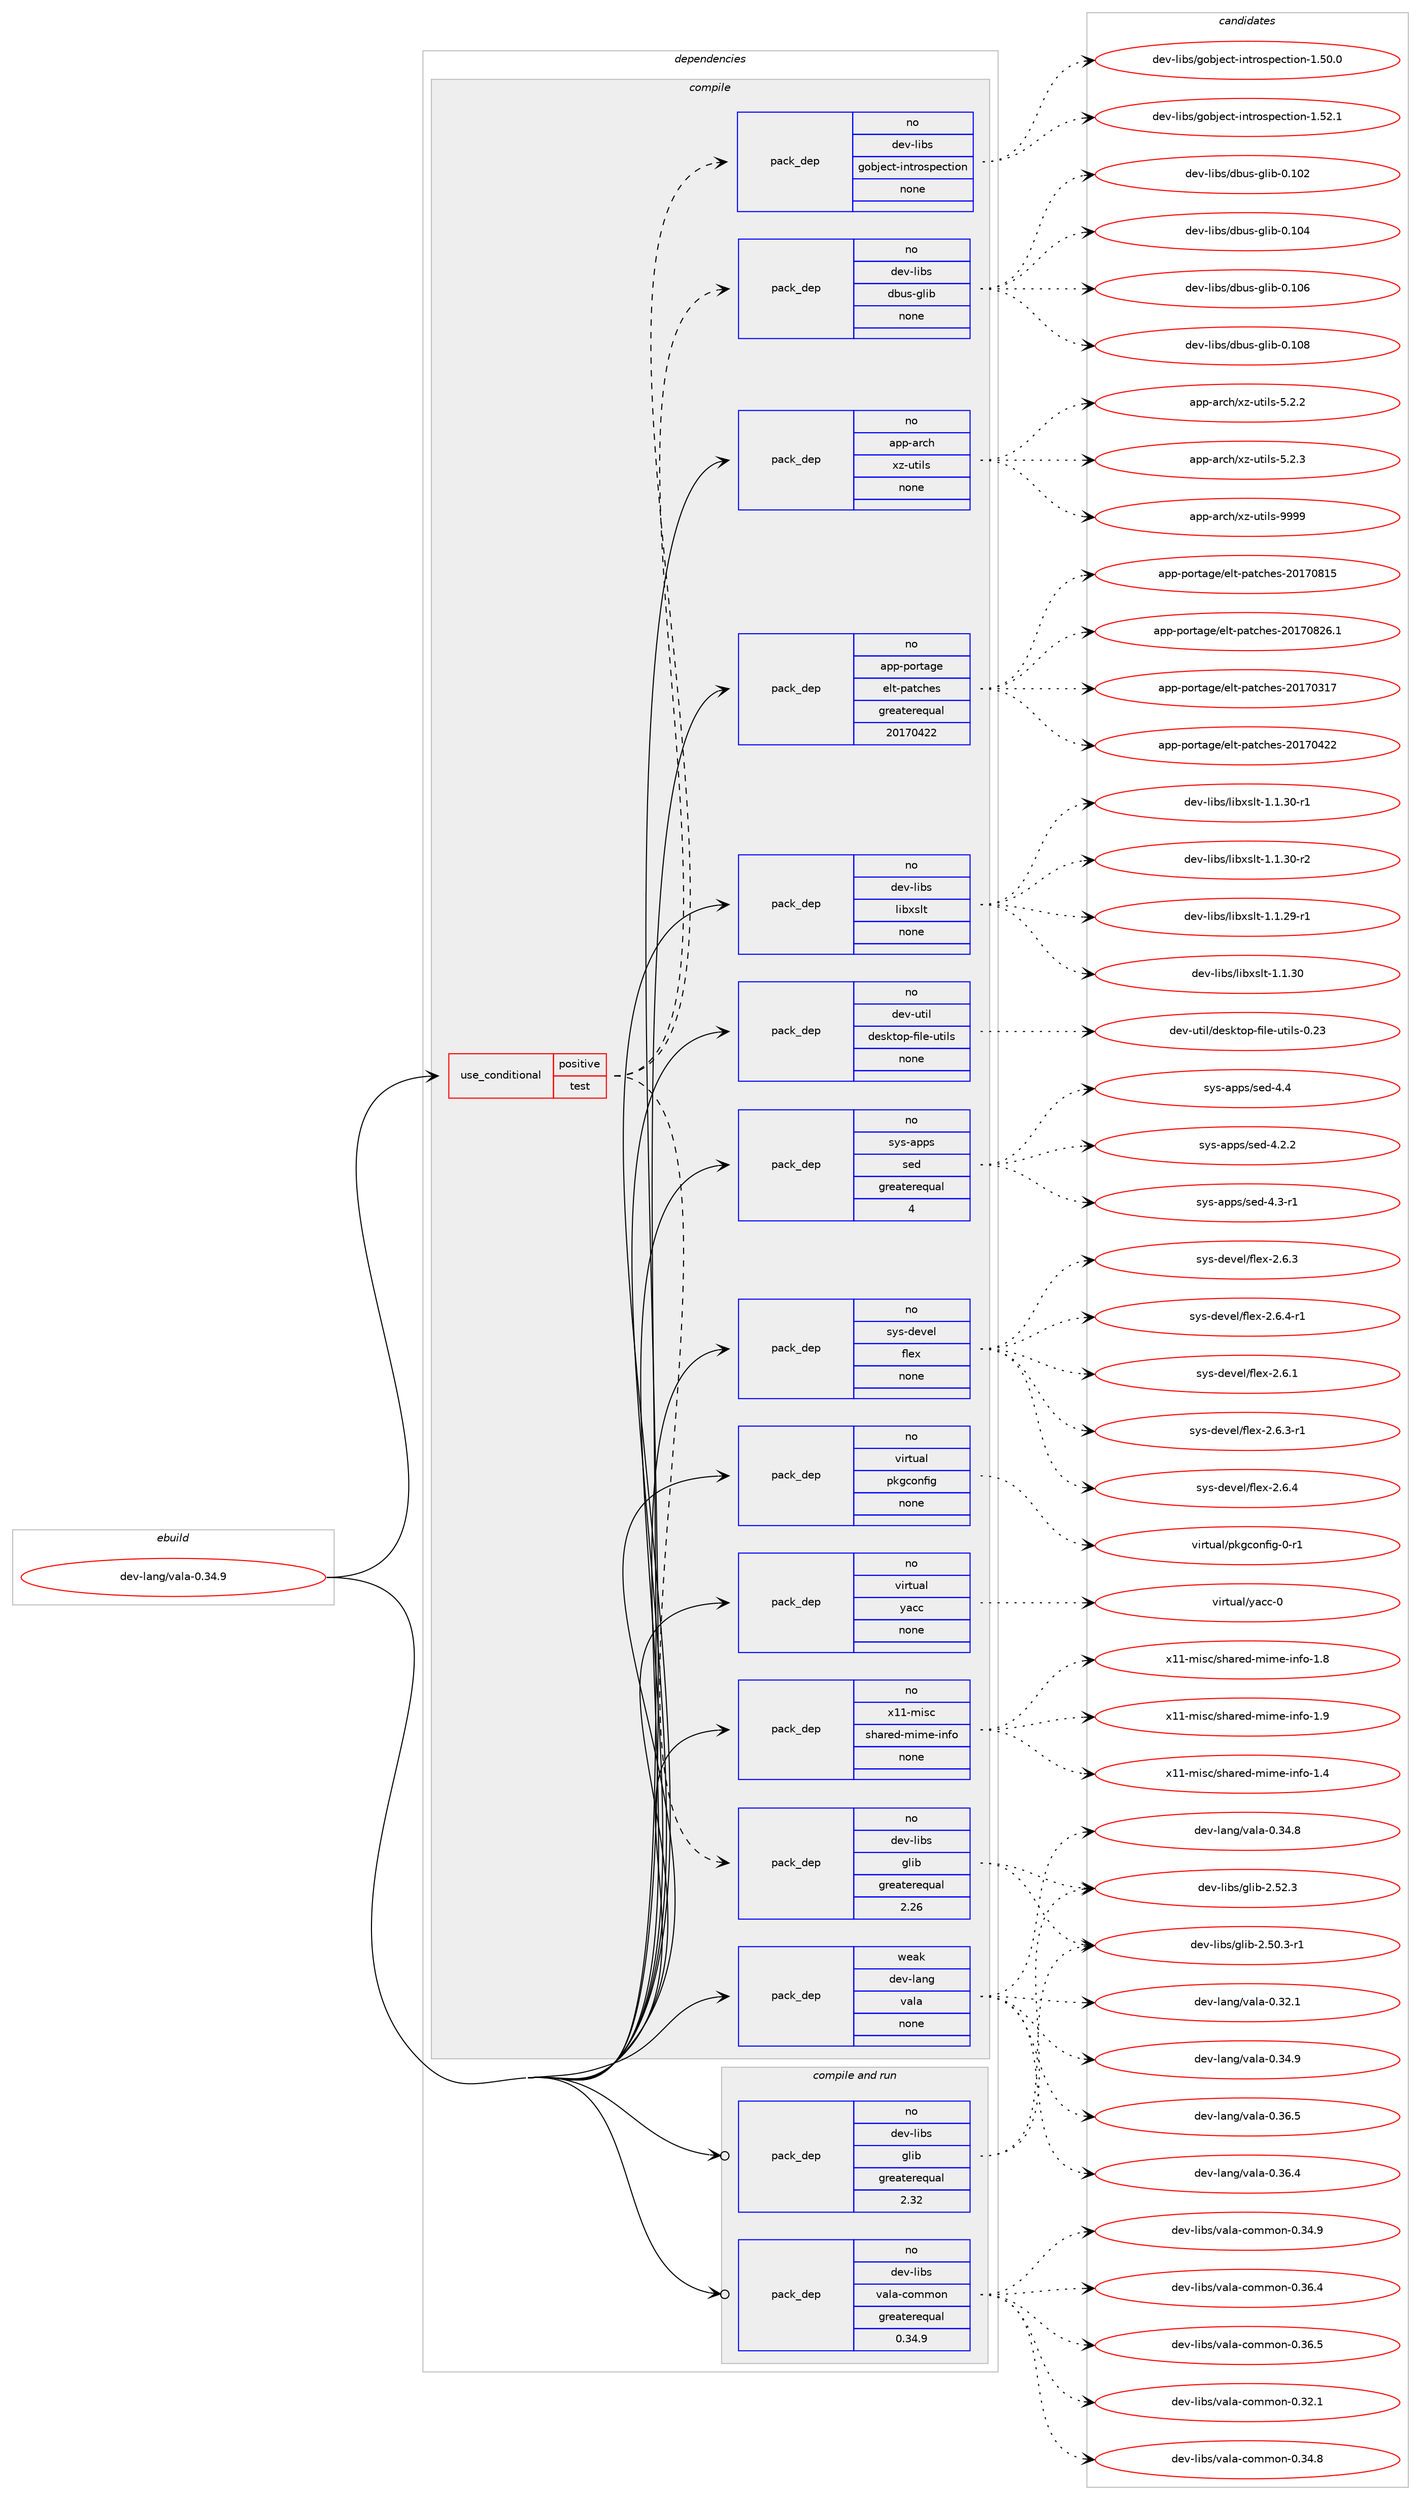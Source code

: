 digraph prolog {

# *************
# Graph options
# *************

newrank=true;
concentrate=true;
compound=true;
graph [rankdir=LR,fontname=Helvetica,fontsize=10,ranksep=1.5];#, ranksep=2.5, nodesep=0.2];
edge  [arrowhead=vee];
node  [fontname=Helvetica,fontsize=10];

# **********
# The ebuild
# **********

subgraph cluster_leftcol {
color=gray;
rank=same;
label=<<i>ebuild</i>>;
id [label="dev-lang/vala-0.34.9", color=red, width=4, href="../dev-lang/vala-0.34.9.svg"];
}

# ****************
# The dependencies
# ****************

subgraph cluster_midcol {
color=gray;
label=<<i>dependencies</i>>;
subgraph cluster_compile {
fillcolor="#eeeeee";
style=filled;
label=<<i>compile</i>>;
subgraph cond23976 {
dependency110518 [label=<<TABLE BORDER="0" CELLBORDER="1" CELLSPACING="0" CELLPADDING="4"><TR><TD ROWSPAN="3" CELLPADDING="10">use_conditional</TD></TR><TR><TD>positive</TD></TR><TR><TD>test</TD></TR></TABLE>>, shape=none, color=red];
subgraph pack83347 {
dependency110519 [label=<<TABLE BORDER="0" CELLBORDER="1" CELLSPACING="0" CELLPADDING="4" WIDTH="220"><TR><TD ROWSPAN="6" CELLPADDING="30">pack_dep</TD></TR><TR><TD WIDTH="110">no</TD></TR><TR><TD>dev-libs</TD></TR><TR><TD>dbus-glib</TD></TR><TR><TD>none</TD></TR><TR><TD></TD></TR></TABLE>>, shape=none, color=blue];
}
dependency110518:e -> dependency110519:w [weight=20,style="dashed",arrowhead="vee"];
subgraph pack83348 {
dependency110520 [label=<<TABLE BORDER="0" CELLBORDER="1" CELLSPACING="0" CELLPADDING="4" WIDTH="220"><TR><TD ROWSPAN="6" CELLPADDING="30">pack_dep</TD></TR><TR><TD WIDTH="110">no</TD></TR><TR><TD>dev-libs</TD></TR><TR><TD>glib</TD></TR><TR><TD>greaterequal</TD></TR><TR><TD>2.26</TD></TR></TABLE>>, shape=none, color=blue];
}
dependency110518:e -> dependency110520:w [weight=20,style="dashed",arrowhead="vee"];
subgraph pack83349 {
dependency110521 [label=<<TABLE BORDER="0" CELLBORDER="1" CELLSPACING="0" CELLPADDING="4" WIDTH="220"><TR><TD ROWSPAN="6" CELLPADDING="30">pack_dep</TD></TR><TR><TD WIDTH="110">no</TD></TR><TR><TD>dev-libs</TD></TR><TR><TD>gobject-introspection</TD></TR><TR><TD>none</TD></TR><TR><TD></TD></TR></TABLE>>, shape=none, color=blue];
}
dependency110518:e -> dependency110521:w [weight=20,style="dashed",arrowhead="vee"];
}
id:e -> dependency110518:w [weight=20,style="solid",arrowhead="vee"];
subgraph pack83350 {
dependency110522 [label=<<TABLE BORDER="0" CELLBORDER="1" CELLSPACING="0" CELLPADDING="4" WIDTH="220"><TR><TD ROWSPAN="6" CELLPADDING="30">pack_dep</TD></TR><TR><TD WIDTH="110">no</TD></TR><TR><TD>app-arch</TD></TR><TR><TD>xz-utils</TD></TR><TR><TD>none</TD></TR><TR><TD></TD></TR></TABLE>>, shape=none, color=blue];
}
id:e -> dependency110522:w [weight=20,style="solid",arrowhead="vee"];
subgraph pack83351 {
dependency110523 [label=<<TABLE BORDER="0" CELLBORDER="1" CELLSPACING="0" CELLPADDING="4" WIDTH="220"><TR><TD ROWSPAN="6" CELLPADDING="30">pack_dep</TD></TR><TR><TD WIDTH="110">no</TD></TR><TR><TD>app-portage</TD></TR><TR><TD>elt-patches</TD></TR><TR><TD>greaterequal</TD></TR><TR><TD>20170422</TD></TR></TABLE>>, shape=none, color=blue];
}
id:e -> dependency110523:w [weight=20,style="solid",arrowhead="vee"];
subgraph pack83352 {
dependency110524 [label=<<TABLE BORDER="0" CELLBORDER="1" CELLSPACING="0" CELLPADDING="4" WIDTH="220"><TR><TD ROWSPAN="6" CELLPADDING="30">pack_dep</TD></TR><TR><TD WIDTH="110">no</TD></TR><TR><TD>dev-libs</TD></TR><TR><TD>libxslt</TD></TR><TR><TD>none</TD></TR><TR><TD></TD></TR></TABLE>>, shape=none, color=blue];
}
id:e -> dependency110524:w [weight=20,style="solid",arrowhead="vee"];
subgraph pack83353 {
dependency110525 [label=<<TABLE BORDER="0" CELLBORDER="1" CELLSPACING="0" CELLPADDING="4" WIDTH="220"><TR><TD ROWSPAN="6" CELLPADDING="30">pack_dep</TD></TR><TR><TD WIDTH="110">no</TD></TR><TR><TD>dev-util</TD></TR><TR><TD>desktop-file-utils</TD></TR><TR><TD>none</TD></TR><TR><TD></TD></TR></TABLE>>, shape=none, color=blue];
}
id:e -> dependency110525:w [weight=20,style="solid",arrowhead="vee"];
subgraph pack83354 {
dependency110526 [label=<<TABLE BORDER="0" CELLBORDER="1" CELLSPACING="0" CELLPADDING="4" WIDTH="220"><TR><TD ROWSPAN="6" CELLPADDING="30">pack_dep</TD></TR><TR><TD WIDTH="110">no</TD></TR><TR><TD>sys-apps</TD></TR><TR><TD>sed</TD></TR><TR><TD>greaterequal</TD></TR><TR><TD>4</TD></TR></TABLE>>, shape=none, color=blue];
}
id:e -> dependency110526:w [weight=20,style="solid",arrowhead="vee"];
subgraph pack83355 {
dependency110527 [label=<<TABLE BORDER="0" CELLBORDER="1" CELLSPACING="0" CELLPADDING="4" WIDTH="220"><TR><TD ROWSPAN="6" CELLPADDING="30">pack_dep</TD></TR><TR><TD WIDTH="110">no</TD></TR><TR><TD>sys-devel</TD></TR><TR><TD>flex</TD></TR><TR><TD>none</TD></TR><TR><TD></TD></TR></TABLE>>, shape=none, color=blue];
}
id:e -> dependency110527:w [weight=20,style="solid",arrowhead="vee"];
subgraph pack83356 {
dependency110528 [label=<<TABLE BORDER="0" CELLBORDER="1" CELLSPACING="0" CELLPADDING="4" WIDTH="220"><TR><TD ROWSPAN="6" CELLPADDING="30">pack_dep</TD></TR><TR><TD WIDTH="110">no</TD></TR><TR><TD>virtual</TD></TR><TR><TD>pkgconfig</TD></TR><TR><TD>none</TD></TR><TR><TD></TD></TR></TABLE>>, shape=none, color=blue];
}
id:e -> dependency110528:w [weight=20,style="solid",arrowhead="vee"];
subgraph pack83357 {
dependency110529 [label=<<TABLE BORDER="0" CELLBORDER="1" CELLSPACING="0" CELLPADDING="4" WIDTH="220"><TR><TD ROWSPAN="6" CELLPADDING="30">pack_dep</TD></TR><TR><TD WIDTH="110">no</TD></TR><TR><TD>virtual</TD></TR><TR><TD>yacc</TD></TR><TR><TD>none</TD></TR><TR><TD></TD></TR></TABLE>>, shape=none, color=blue];
}
id:e -> dependency110529:w [weight=20,style="solid",arrowhead="vee"];
subgraph pack83358 {
dependency110530 [label=<<TABLE BORDER="0" CELLBORDER="1" CELLSPACING="0" CELLPADDING="4" WIDTH="220"><TR><TD ROWSPAN="6" CELLPADDING="30">pack_dep</TD></TR><TR><TD WIDTH="110">no</TD></TR><TR><TD>x11-misc</TD></TR><TR><TD>shared-mime-info</TD></TR><TR><TD>none</TD></TR><TR><TD></TD></TR></TABLE>>, shape=none, color=blue];
}
id:e -> dependency110530:w [weight=20,style="solid",arrowhead="vee"];
subgraph pack83359 {
dependency110531 [label=<<TABLE BORDER="0" CELLBORDER="1" CELLSPACING="0" CELLPADDING="4" WIDTH="220"><TR><TD ROWSPAN="6" CELLPADDING="30">pack_dep</TD></TR><TR><TD WIDTH="110">weak</TD></TR><TR><TD>dev-lang</TD></TR><TR><TD>vala</TD></TR><TR><TD>none</TD></TR><TR><TD></TD></TR></TABLE>>, shape=none, color=blue];
}
id:e -> dependency110531:w [weight=20,style="solid",arrowhead="vee"];
}
subgraph cluster_compileandrun {
fillcolor="#eeeeee";
style=filled;
label=<<i>compile and run</i>>;
subgraph pack83360 {
dependency110532 [label=<<TABLE BORDER="0" CELLBORDER="1" CELLSPACING="0" CELLPADDING="4" WIDTH="220"><TR><TD ROWSPAN="6" CELLPADDING="30">pack_dep</TD></TR><TR><TD WIDTH="110">no</TD></TR><TR><TD>dev-libs</TD></TR><TR><TD>glib</TD></TR><TR><TD>greaterequal</TD></TR><TR><TD>2.32</TD></TR></TABLE>>, shape=none, color=blue];
}
id:e -> dependency110532:w [weight=20,style="solid",arrowhead="odotvee"];
subgraph pack83361 {
dependency110533 [label=<<TABLE BORDER="0" CELLBORDER="1" CELLSPACING="0" CELLPADDING="4" WIDTH="220"><TR><TD ROWSPAN="6" CELLPADDING="30">pack_dep</TD></TR><TR><TD WIDTH="110">no</TD></TR><TR><TD>dev-libs</TD></TR><TR><TD>vala-common</TD></TR><TR><TD>greaterequal</TD></TR><TR><TD>0.34.9</TD></TR></TABLE>>, shape=none, color=blue];
}
id:e -> dependency110533:w [weight=20,style="solid",arrowhead="odotvee"];
}
subgraph cluster_run {
fillcolor="#eeeeee";
style=filled;
label=<<i>run</i>>;
}
}

# **************
# The candidates
# **************

subgraph cluster_choices {
rank=same;
color=gray;
label=<<i>candidates</i>>;

subgraph choice83347 {
color=black;
nodesep=1;
choice100101118451081059811547100981171154510310810598454846494850 [label="dev-libs/dbus-glib-0.102", color=red, width=4,href="../dev-libs/dbus-glib-0.102.svg"];
choice100101118451081059811547100981171154510310810598454846494852 [label="dev-libs/dbus-glib-0.104", color=red, width=4,href="../dev-libs/dbus-glib-0.104.svg"];
choice100101118451081059811547100981171154510310810598454846494854 [label="dev-libs/dbus-glib-0.106", color=red, width=4,href="../dev-libs/dbus-glib-0.106.svg"];
choice100101118451081059811547100981171154510310810598454846494856 [label="dev-libs/dbus-glib-0.108", color=red, width=4,href="../dev-libs/dbus-glib-0.108.svg"];
dependency110519:e -> choice100101118451081059811547100981171154510310810598454846494850:w [style=dotted,weight="100"];
dependency110519:e -> choice100101118451081059811547100981171154510310810598454846494852:w [style=dotted,weight="100"];
dependency110519:e -> choice100101118451081059811547100981171154510310810598454846494854:w [style=dotted,weight="100"];
dependency110519:e -> choice100101118451081059811547100981171154510310810598454846494856:w [style=dotted,weight="100"];
}
subgraph choice83348 {
color=black;
nodesep=1;
choice10010111845108105981154710310810598455046534846514511449 [label="dev-libs/glib-2.50.3-r1", color=red, width=4,href="../dev-libs/glib-2.50.3-r1.svg"];
choice1001011184510810598115471031081059845504653504651 [label="dev-libs/glib-2.52.3", color=red, width=4,href="../dev-libs/glib-2.52.3.svg"];
dependency110520:e -> choice10010111845108105981154710310810598455046534846514511449:w [style=dotted,weight="100"];
dependency110520:e -> choice1001011184510810598115471031081059845504653504651:w [style=dotted,weight="100"];
}
subgraph choice83349 {
color=black;
nodesep=1;
choice1001011184510810598115471031119810610199116451051101161141111151121019911610511111045494653484648 [label="dev-libs/gobject-introspection-1.50.0", color=red, width=4,href="../dev-libs/gobject-introspection-1.50.0.svg"];
choice1001011184510810598115471031119810610199116451051101161141111151121019911610511111045494653504649 [label="dev-libs/gobject-introspection-1.52.1", color=red, width=4,href="../dev-libs/gobject-introspection-1.52.1.svg"];
dependency110521:e -> choice1001011184510810598115471031119810610199116451051101161141111151121019911610511111045494653484648:w [style=dotted,weight="100"];
dependency110521:e -> choice1001011184510810598115471031119810610199116451051101161141111151121019911610511111045494653504649:w [style=dotted,weight="100"];
}
subgraph choice83350 {
color=black;
nodesep=1;
choice971121124597114991044712012245117116105108115455346504650 [label="app-arch/xz-utils-5.2.2", color=red, width=4,href="../app-arch/xz-utils-5.2.2.svg"];
choice971121124597114991044712012245117116105108115455346504651 [label="app-arch/xz-utils-5.2.3", color=red, width=4,href="../app-arch/xz-utils-5.2.3.svg"];
choice9711211245971149910447120122451171161051081154557575757 [label="app-arch/xz-utils-9999", color=red, width=4,href="../app-arch/xz-utils-9999.svg"];
dependency110522:e -> choice971121124597114991044712012245117116105108115455346504650:w [style=dotted,weight="100"];
dependency110522:e -> choice971121124597114991044712012245117116105108115455346504651:w [style=dotted,weight="100"];
dependency110522:e -> choice9711211245971149910447120122451171161051081154557575757:w [style=dotted,weight="100"];
}
subgraph choice83351 {
color=black;
nodesep=1;
choice97112112451121111141169710310147101108116451129711699104101115455048495548514955 [label="app-portage/elt-patches-20170317", color=red, width=4,href="../app-portage/elt-patches-20170317.svg"];
choice97112112451121111141169710310147101108116451129711699104101115455048495548525050 [label="app-portage/elt-patches-20170422", color=red, width=4,href="../app-portage/elt-patches-20170422.svg"];
choice97112112451121111141169710310147101108116451129711699104101115455048495548564953 [label="app-portage/elt-patches-20170815", color=red, width=4,href="../app-portage/elt-patches-20170815.svg"];
choice971121124511211111411697103101471011081164511297116991041011154550484955485650544649 [label="app-portage/elt-patches-20170826.1", color=red, width=4,href="../app-portage/elt-patches-20170826.1.svg"];
dependency110523:e -> choice97112112451121111141169710310147101108116451129711699104101115455048495548514955:w [style=dotted,weight="100"];
dependency110523:e -> choice97112112451121111141169710310147101108116451129711699104101115455048495548525050:w [style=dotted,weight="100"];
dependency110523:e -> choice97112112451121111141169710310147101108116451129711699104101115455048495548564953:w [style=dotted,weight="100"];
dependency110523:e -> choice971121124511211111411697103101471011081164511297116991041011154550484955485650544649:w [style=dotted,weight="100"];
}
subgraph choice83352 {
color=black;
nodesep=1;
choice10010111845108105981154710810598120115108116454946494650574511449 [label="dev-libs/libxslt-1.1.29-r1", color=red, width=4,href="../dev-libs/libxslt-1.1.29-r1.svg"];
choice1001011184510810598115471081059812011510811645494649465148 [label="dev-libs/libxslt-1.1.30", color=red, width=4,href="../dev-libs/libxslt-1.1.30.svg"];
choice10010111845108105981154710810598120115108116454946494651484511449 [label="dev-libs/libxslt-1.1.30-r1", color=red, width=4,href="../dev-libs/libxslt-1.1.30-r1.svg"];
choice10010111845108105981154710810598120115108116454946494651484511450 [label="dev-libs/libxslt-1.1.30-r2", color=red, width=4,href="../dev-libs/libxslt-1.1.30-r2.svg"];
dependency110524:e -> choice10010111845108105981154710810598120115108116454946494650574511449:w [style=dotted,weight="100"];
dependency110524:e -> choice1001011184510810598115471081059812011510811645494649465148:w [style=dotted,weight="100"];
dependency110524:e -> choice10010111845108105981154710810598120115108116454946494651484511449:w [style=dotted,weight="100"];
dependency110524:e -> choice10010111845108105981154710810598120115108116454946494651484511450:w [style=dotted,weight="100"];
}
subgraph choice83353 {
color=black;
nodesep=1;
choice100101118451171161051084710010111510711611111245102105108101451171161051081154548465051 [label="dev-util/desktop-file-utils-0.23", color=red, width=4,href="../dev-util/desktop-file-utils-0.23.svg"];
dependency110525:e -> choice100101118451171161051084710010111510711611111245102105108101451171161051081154548465051:w [style=dotted,weight="100"];
}
subgraph choice83354 {
color=black;
nodesep=1;
choice115121115459711211211547115101100455246504650 [label="sys-apps/sed-4.2.2", color=red, width=4,href="../sys-apps/sed-4.2.2.svg"];
choice115121115459711211211547115101100455246514511449 [label="sys-apps/sed-4.3-r1", color=red, width=4,href="../sys-apps/sed-4.3-r1.svg"];
choice11512111545971121121154711510110045524652 [label="sys-apps/sed-4.4", color=red, width=4,href="../sys-apps/sed-4.4.svg"];
dependency110526:e -> choice115121115459711211211547115101100455246504650:w [style=dotted,weight="100"];
dependency110526:e -> choice115121115459711211211547115101100455246514511449:w [style=dotted,weight="100"];
dependency110526:e -> choice11512111545971121121154711510110045524652:w [style=dotted,weight="100"];
}
subgraph choice83355 {
color=black;
nodesep=1;
choice1151211154510010111810110847102108101120455046544649 [label="sys-devel/flex-2.6.1", color=red, width=4,href="../sys-devel/flex-2.6.1.svg"];
choice1151211154510010111810110847102108101120455046544651 [label="sys-devel/flex-2.6.3", color=red, width=4,href="../sys-devel/flex-2.6.3.svg"];
choice11512111545100101118101108471021081011204550465446514511449 [label="sys-devel/flex-2.6.3-r1", color=red, width=4,href="../sys-devel/flex-2.6.3-r1.svg"];
choice1151211154510010111810110847102108101120455046544652 [label="sys-devel/flex-2.6.4", color=red, width=4,href="../sys-devel/flex-2.6.4.svg"];
choice11512111545100101118101108471021081011204550465446524511449 [label="sys-devel/flex-2.6.4-r1", color=red, width=4,href="../sys-devel/flex-2.6.4-r1.svg"];
dependency110527:e -> choice1151211154510010111810110847102108101120455046544649:w [style=dotted,weight="100"];
dependency110527:e -> choice1151211154510010111810110847102108101120455046544651:w [style=dotted,weight="100"];
dependency110527:e -> choice11512111545100101118101108471021081011204550465446514511449:w [style=dotted,weight="100"];
dependency110527:e -> choice1151211154510010111810110847102108101120455046544652:w [style=dotted,weight="100"];
dependency110527:e -> choice11512111545100101118101108471021081011204550465446524511449:w [style=dotted,weight="100"];
}
subgraph choice83356 {
color=black;
nodesep=1;
choice11810511411611797108471121071039911111010210510345484511449 [label="virtual/pkgconfig-0-r1", color=red, width=4,href="../virtual/pkgconfig-0-r1.svg"];
dependency110528:e -> choice11810511411611797108471121071039911111010210510345484511449:w [style=dotted,weight="100"];
}
subgraph choice83357 {
color=black;
nodesep=1;
choice11810511411611797108471219799994548 [label="virtual/yacc-0", color=red, width=4,href="../virtual/yacc-0.svg"];
dependency110529:e -> choice11810511411611797108471219799994548:w [style=dotted,weight="100"];
}
subgraph choice83358 {
color=black;
nodesep=1;
choice120494945109105115994711510497114101100451091051091014510511010211145494652 [label="x11-misc/shared-mime-info-1.4", color=red, width=4,href="../x11-misc/shared-mime-info-1.4.svg"];
choice120494945109105115994711510497114101100451091051091014510511010211145494656 [label="x11-misc/shared-mime-info-1.8", color=red, width=4,href="../x11-misc/shared-mime-info-1.8.svg"];
choice120494945109105115994711510497114101100451091051091014510511010211145494657 [label="x11-misc/shared-mime-info-1.9", color=red, width=4,href="../x11-misc/shared-mime-info-1.9.svg"];
dependency110530:e -> choice120494945109105115994711510497114101100451091051091014510511010211145494652:w [style=dotted,weight="100"];
dependency110530:e -> choice120494945109105115994711510497114101100451091051091014510511010211145494656:w [style=dotted,weight="100"];
dependency110530:e -> choice120494945109105115994711510497114101100451091051091014510511010211145494657:w [style=dotted,weight="100"];
}
subgraph choice83359 {
color=black;
nodesep=1;
choice100101118451089711010347118971089745484651504649 [label="dev-lang/vala-0.32.1", color=red, width=4,href="../dev-lang/vala-0.32.1.svg"];
choice100101118451089711010347118971089745484651524656 [label="dev-lang/vala-0.34.8", color=red, width=4,href="../dev-lang/vala-0.34.8.svg"];
choice100101118451089711010347118971089745484651524657 [label="dev-lang/vala-0.34.9", color=red, width=4,href="../dev-lang/vala-0.34.9.svg"];
choice100101118451089711010347118971089745484651544652 [label="dev-lang/vala-0.36.4", color=red, width=4,href="../dev-lang/vala-0.36.4.svg"];
choice100101118451089711010347118971089745484651544653 [label="dev-lang/vala-0.36.5", color=red, width=4,href="../dev-lang/vala-0.36.5.svg"];
dependency110531:e -> choice100101118451089711010347118971089745484651504649:w [style=dotted,weight="100"];
dependency110531:e -> choice100101118451089711010347118971089745484651524656:w [style=dotted,weight="100"];
dependency110531:e -> choice100101118451089711010347118971089745484651524657:w [style=dotted,weight="100"];
dependency110531:e -> choice100101118451089711010347118971089745484651544652:w [style=dotted,weight="100"];
dependency110531:e -> choice100101118451089711010347118971089745484651544653:w [style=dotted,weight="100"];
}
subgraph choice83360 {
color=black;
nodesep=1;
choice10010111845108105981154710310810598455046534846514511449 [label="dev-libs/glib-2.50.3-r1", color=red, width=4,href="../dev-libs/glib-2.50.3-r1.svg"];
choice1001011184510810598115471031081059845504653504651 [label="dev-libs/glib-2.52.3", color=red, width=4,href="../dev-libs/glib-2.52.3.svg"];
dependency110532:e -> choice10010111845108105981154710310810598455046534846514511449:w [style=dotted,weight="100"];
dependency110532:e -> choice1001011184510810598115471031081059845504653504651:w [style=dotted,weight="100"];
}
subgraph choice83361 {
color=black;
nodesep=1;
choice1001011184510810598115471189710897459911110910911111045484651504649 [label="dev-libs/vala-common-0.32.1", color=red, width=4,href="../dev-libs/vala-common-0.32.1.svg"];
choice1001011184510810598115471189710897459911110910911111045484651524656 [label="dev-libs/vala-common-0.34.8", color=red, width=4,href="../dev-libs/vala-common-0.34.8.svg"];
choice1001011184510810598115471189710897459911110910911111045484651524657 [label="dev-libs/vala-common-0.34.9", color=red, width=4,href="../dev-libs/vala-common-0.34.9.svg"];
choice1001011184510810598115471189710897459911110910911111045484651544652 [label="dev-libs/vala-common-0.36.4", color=red, width=4,href="../dev-libs/vala-common-0.36.4.svg"];
choice1001011184510810598115471189710897459911110910911111045484651544653 [label="dev-libs/vala-common-0.36.5", color=red, width=4,href="../dev-libs/vala-common-0.36.5.svg"];
dependency110533:e -> choice1001011184510810598115471189710897459911110910911111045484651504649:w [style=dotted,weight="100"];
dependency110533:e -> choice1001011184510810598115471189710897459911110910911111045484651524656:w [style=dotted,weight="100"];
dependency110533:e -> choice1001011184510810598115471189710897459911110910911111045484651524657:w [style=dotted,weight="100"];
dependency110533:e -> choice1001011184510810598115471189710897459911110910911111045484651544652:w [style=dotted,weight="100"];
dependency110533:e -> choice1001011184510810598115471189710897459911110910911111045484651544653:w [style=dotted,weight="100"];
}
}

}
